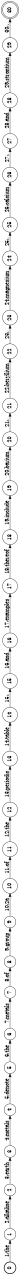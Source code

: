 digraph FST {
rankdir = LR;
size = "8.5,11";
label = "";
center = 1;
orientation = Landscape;
ranksep = "0.4";
nodesep = "0.25";
0 [label = "0", shape = circle, style = bold, fontsize = 14]
	0 -> 1 [label = "1:the", fontsize = 14];
1 [label = "1", shape = circle, style = solid, fontsize = 14]
	1 -> 2 [label = "2:alkaline", fontsize = 14];
2 [label = "2", shape = circle, style = solid, fontsize = 14]
	2 -> 3 [label = "3:earth", fontsize = 14];
3 [label = "3", shape = circle, style = solid, fontsize = 14]
	3 -> 4 [label = "4:metals", fontsize = 14];
4 [label = "4", shape = circle, style = solid, fontsize = 14]
	4 -> 5 [label = "5:denote", fontsize = 14];
5 [label = "5", shape = circle, style = solid, fontsize = 14]
	5 -> 6 [label = "6:the", fontsize = 14];
6 [label = "6", shape = circle, style = solid, fontsize = 14]
	6 -> 7 [label = "7:metals", fontsize = 14];
7 [label = "7", shape = circle, style = solid, fontsize = 14]
	7 -> 8 [label = "8:of", fontsize = 14];
8 [label = "8", shape = circle, style = solid, fontsize = 14]
	8 -> 9 [label = "9:group", fontsize = 14];
9 [label = "9", shape = circle, style = solid, fontsize = 14]
	9 -> 10 [label = "10:2a", fontsize = 14];
10 [label = "10", shape = circle, style = solid, fontsize = 14]
	10 -> 11 [label = "11:of", fontsize = 14];
11 [label = "11", shape = circle, style = solid, fontsize = 14]
	11 -> 12 [label = "12:the", fontsize = 14];
12 [label = "12", shape = circle, style = solid, fontsize = 14]
	12 -> 13 [label = "13:periodic", fontsize = 14];
13 [label = "13", shape = circle, style = solid, fontsize = 14]
	13 -> 14 [label = "14:table", fontsize = 14];
14 [label = "14", shape = circle, style = solid, fontsize = 14]
	14 -> 15 [label = "15:,", fontsize = 14];
15 [label = "15", shape = circle, style = solid, fontsize = 14]
	15 -> 16 [label = "16:and", fontsize = 14];
16 [label = "16", shape = circle, style = solid, fontsize = 14]
	16 -> 17 [label = "17:examples", fontsize = 14];
17 [label = "17", shape = circle, style = solid, fontsize = 14]
	17 -> 18 [label = "18:thereof", fontsize = 14];
18 [label = "18", shape = circle, style = solid, fontsize = 14]
	18 -> 19 [label = "19:include", fontsize = 14];
19 [label = "19", shape = circle, style = solid, fontsize = 14]
	19 -> 20 [label = "20:barium", fontsize = 14];
20 [label = "20", shape = circle, style = solid, fontsize = 14]
	20 -> 21 [label = "21:,", fontsize = 14];
21 [label = "21", shape = circle, style = solid, fontsize = 14]
	21 -> 22 [label = "22:beryllium", fontsize = 14];
22 [label = "22", shape = circle, style = solid, fontsize = 14]
	22 -> 23 [label = "23:,", fontsize = 14];
23 [label = "23", shape = circle, style = solid, fontsize = 14]
	23 -> 24 [label = "24:magnesium", fontsize = 14];
24 [label = "24", shape = circle, style = solid, fontsize = 14]
	24 -> 25 [label = "25:,", fontsize = 14];
25 [label = "25", shape = circle, style = solid, fontsize = 14]
	25 -> 26 [label = "26:calcium", fontsize = 14];
26 [label = "26", shape = circle, style = solid, fontsize = 14]
	26 -> 27 [label = "27:,", fontsize = 14];
27 [label = "27", shape = circle, style = solid, fontsize = 14]
	27 -> 28 [label = "28:and", fontsize = 14];
28 [label = "28", shape = circle, style = solid, fontsize = 14]
	28 -> 29 [label = "29:strontium", fontsize = 14];
29 [label = "29", shape = circle, style = solid, fontsize = 14]
	29 -> 30 [label = "30:.", fontsize = 14];
30 [label = "30", shape = doublecircle, style = solid, fontsize = 14]
}
